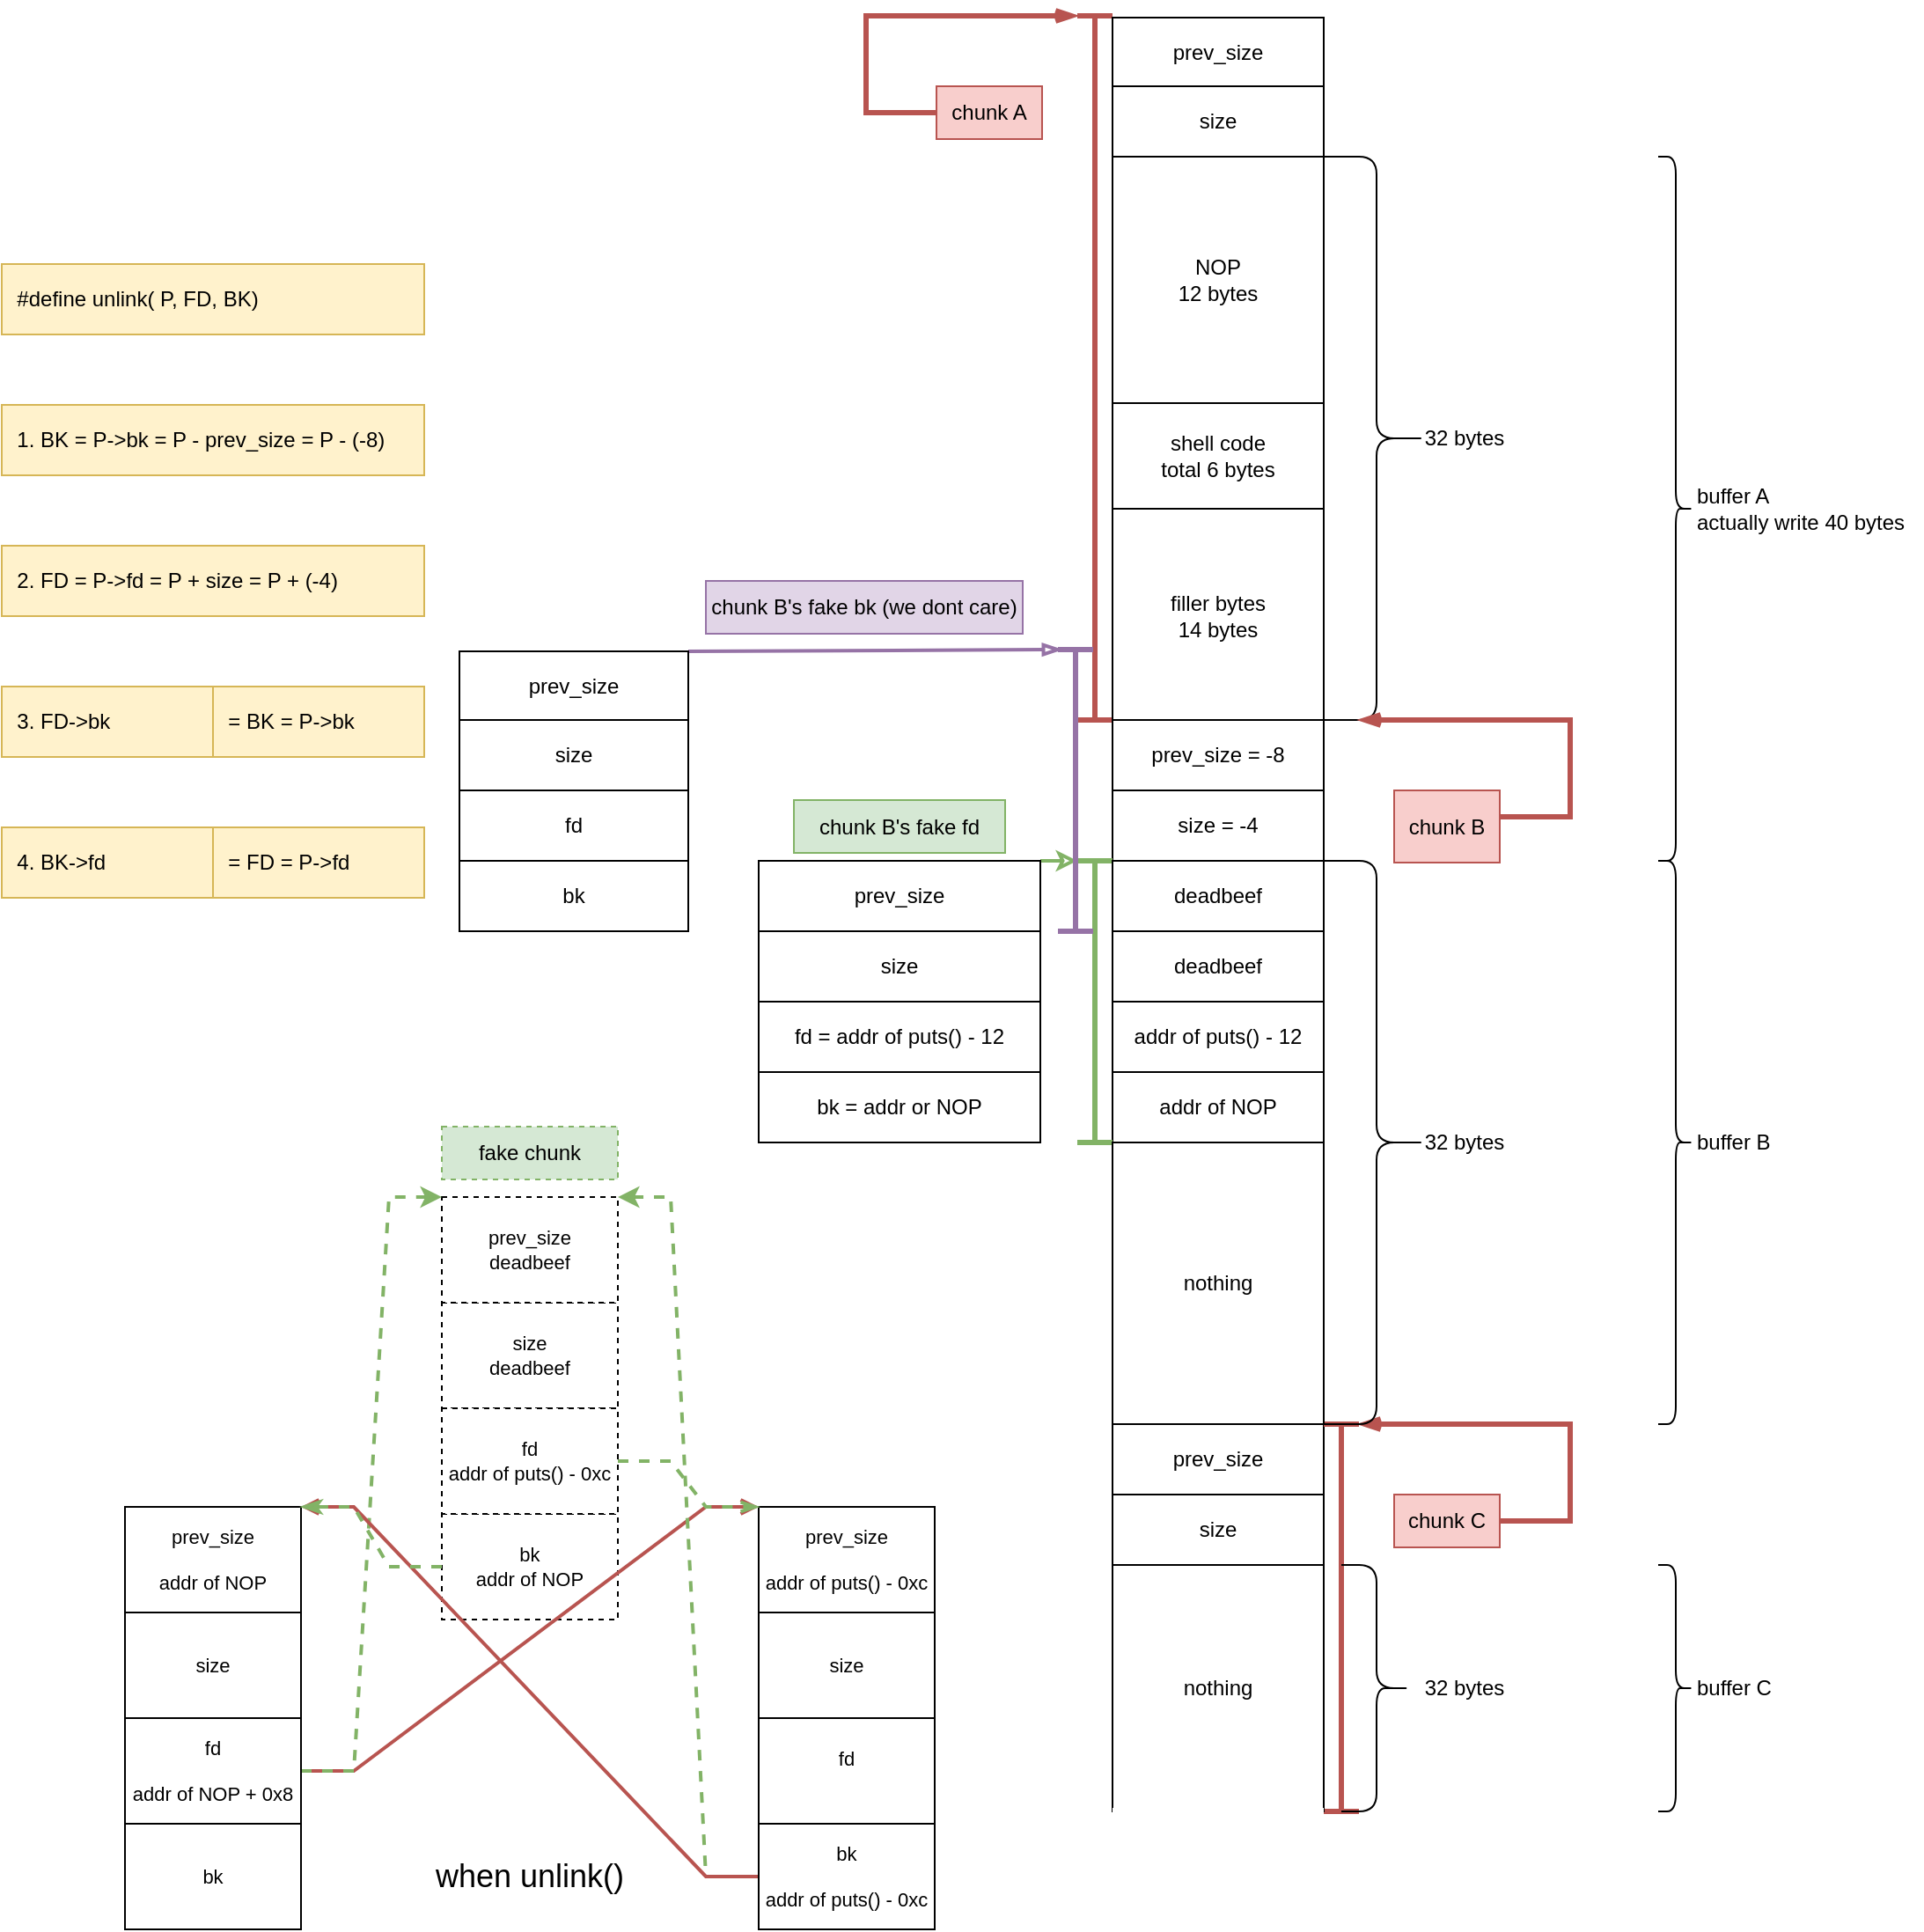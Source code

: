 <mxfile version="17.4.0" type="device" pages="2"><diagram id="9m9pWsRvkve3vRoIh5zU" name="Page-1"><mxGraphModel dx="2486" dy="1168" grid="1" gridSize="10" guides="1" tooltips="1" connect="1" arrows="1" fold="1" page="1" pageScale="1" pageWidth="413" pageHeight="583" math="0" shadow="0"><root><mxCell id="0"/><mxCell id="1" parent="0"/><mxCell id="pYeIaK-XiHrnyq0rJCNi-112" value="bk = addr or NOP" style="rounded=0;whiteSpace=wrap;html=1;" parent="1" vertex="1"><mxGeometry x="-360" y="639" width="160" height="40" as="geometry"/></mxCell><mxCell id="pYeIaK-XiHrnyq0rJCNi-107" value="size" style="rounded=0;whiteSpace=wrap;html=1;" parent="1" vertex="1"><mxGeometry x="-360" y="559" width="160" height="40" as="geometry"/></mxCell><mxCell id="pYeIaK-XiHrnyq0rJCNi-108" value="fd = addr of puts() - 12" style="rounded=0;whiteSpace=wrap;html=1;" parent="1" vertex="1"><mxGeometry x="-360" y="599" width="160" height="40" as="geometry"/></mxCell><mxCell id="pYeIaK-XiHrnyq0rJCNi-86" value="" style="shape=crossbar;whiteSpace=wrap;html=1;rounded=1;direction=south;strokeWidth=3;fillColor=#f8cecc;strokeColor=#b85450;" parent="1" vertex="1"><mxGeometry x="-179" y="39" width="20" height="400" as="geometry"/></mxCell><mxCell id="pYeIaK-XiHrnyq0rJCNi-25" value="size = -4" style="rounded=0;whiteSpace=wrap;html=1;" parent="1" vertex="1"><mxGeometry x="-159" y="479" width="120" height="40" as="geometry"/></mxCell><mxCell id="pYeIaK-XiHrnyq0rJCNi-27" value="addr&amp;nbsp;of puts() - 12" style="rounded=0;whiteSpace=wrap;html=1;" parent="1" vertex="1"><mxGeometry x="-159" y="599" width="120" height="40" as="geometry"/></mxCell><mxCell id="pYeIaK-XiHrnyq0rJCNi-28" value="addr of NOP" style="rounded=0;whiteSpace=wrap;html=1;" parent="1" vertex="1"><mxGeometry x="-159" y="639" width="120" height="40" as="geometry"/></mxCell><mxCell id="pYeIaK-XiHrnyq0rJCNi-33" value="prev_size" style="rounded=0;whiteSpace=wrap;html=1;" parent="1" vertex="1"><mxGeometry x="-159" y="40" width="120" height="39" as="geometry"/></mxCell><mxCell id="pYeIaK-XiHrnyq0rJCNi-34" value="size" style="rounded=0;whiteSpace=wrap;html=1;" parent="1" vertex="1"><mxGeometry x="-159" y="79" width="120" height="40" as="geometry"/></mxCell><mxCell id="pYeIaK-XiHrnyq0rJCNi-35" value="NOP&lt;br&gt;12 bytes" style="rounded=0;whiteSpace=wrap;html=1;" parent="1" vertex="1"><mxGeometry x="-159" y="119" width="120" height="140" as="geometry"/></mxCell><mxCell id="pYeIaK-XiHrnyq0rJCNi-36" value="shell code&lt;br&gt;total 6 bytes" style="rounded=0;whiteSpace=wrap;html=1;" parent="1" vertex="1"><mxGeometry x="-159" y="259" width="120" height="60" as="geometry"/></mxCell><mxCell id="pYeIaK-XiHrnyq0rJCNi-37" value="filler bytes&lt;br&gt;14 bytes" style="rounded=0;whiteSpace=wrap;html=1;" parent="1" vertex="1"><mxGeometry x="-159" y="319" width="120" height="121" as="geometry"/></mxCell><mxCell id="pYeIaK-XiHrnyq0rJCNi-41" value="" style="shape=curlyBracket;whiteSpace=wrap;html=1;rounded=1;flipV=0;flipH=1;" parent="1" vertex="1"><mxGeometry x="-39" y="119" width="60" height="320" as="geometry"/></mxCell><mxCell id="pYeIaK-XiHrnyq0rJCNi-42" value="32 bytes" style="text;html=1;strokeColor=none;fillColor=none;align=center;verticalAlign=middle;whiteSpace=wrap;rounded=0;" parent="1" vertex="1"><mxGeometry x="11" y="264" width="60" height="30" as="geometry"/></mxCell><mxCell id="pYeIaK-XiHrnyq0rJCNi-48" value="prev_size" style="rounded=0;whiteSpace=wrap;html=1;" parent="1" vertex="1"><mxGeometry x="-159" y="839" width="120" height="40" as="geometry"/></mxCell><mxCell id="pYeIaK-XiHrnyq0rJCNi-49" value="size" style="rounded=0;whiteSpace=wrap;html=1;" parent="1" vertex="1"><mxGeometry x="-159" y="879" width="120" height="40" as="geometry"/></mxCell><mxCell id="pYeIaK-XiHrnyq0rJCNi-54" value="&amp;nbsp; 1. BK = P-&amp;gt;bk&amp;nbsp;= P - prev_size = P - (-8)" style="rounded=0;whiteSpace=wrap;html=1;align=left;fillColor=#fff2cc;strokeColor=#d6b656;" parent="1" vertex="1"><mxGeometry x="-790" y="260" width="240" height="40" as="geometry"/></mxCell><mxCell id="pYeIaK-XiHrnyq0rJCNi-62" value="chunk A" style="text;html=1;strokeColor=#b85450;fillColor=#f8cecc;align=center;verticalAlign=middle;whiteSpace=wrap;rounded=0;" parent="1" vertex="1"><mxGeometry x="-259" y="79" width="60" height="30" as="geometry"/></mxCell><mxCell id="pYeIaK-XiHrnyq0rJCNi-76" value="prev_size = -8" style="rounded=0;whiteSpace=wrap;html=1;" parent="1" vertex="1"><mxGeometry x="-159" y="439" width="120" height="40" as="geometry"/></mxCell><mxCell id="pYeIaK-XiHrnyq0rJCNi-99" value="&amp;nbsp; 4. BK-&amp;gt;fd" style="rounded=0;whiteSpace=wrap;html=1;align=left;fillColor=#fff2cc;strokeColor=#d6b656;" parent="1" vertex="1"><mxGeometry x="-790" y="500" width="120" height="40" as="geometry"/></mxCell><mxCell id="pYeIaK-XiHrnyq0rJCNi-121" value="" style="shape=crossbar;whiteSpace=wrap;html=1;rounded=1;direction=south;strokeWidth=3;fillColor=#f8cecc;strokeColor=#b85450;" parent="1" vertex="1"><mxGeometry x="-39" y="839" width="20" height="220" as="geometry"/></mxCell><mxCell id="pYeIaK-XiHrnyq0rJCNi-125" value="&amp;nbsp; #define unlink( P, FD, BK)" style="rounded=0;whiteSpace=wrap;html=1;align=left;fillColor=#fff2cc;strokeColor=#d6b656;" parent="1" vertex="1"><mxGeometry x="-790" y="180" width="240" height="40" as="geometry"/></mxCell><mxCell id="pYeIaK-XiHrnyq0rJCNi-126" value="&amp;nbsp; 2. FD = P-&amp;gt;fd = P + size = P + (-4)" style="rounded=0;whiteSpace=wrap;html=1;align=left;fillColor=#fff2cc;strokeColor=#d6b656;" parent="1" vertex="1"><mxGeometry x="-790" y="340" width="240" height="40" as="geometry"/></mxCell><mxCell id="pYeIaK-XiHrnyq0rJCNi-128" value="&amp;nbsp; 3. FD-&amp;gt;bk" style="rounded=0;whiteSpace=wrap;html=1;align=left;fillColor=#fff2cc;strokeColor=#d6b656;" parent="1" vertex="1"><mxGeometry x="-790" y="420" width="120" height="40" as="geometry"/></mxCell><mxCell id="pYeIaK-XiHrnyq0rJCNi-258" style="edgeStyle=none;rounded=0;orthogonalLoop=1;jettySize=auto;html=1;exitX=1;exitY=0;exitDx=0;exitDy=0;entryX=0;entryY=1;entryDx=0;entryDy=0;entryPerimeter=0;fontSize=15;endArrow=classic;endFill=0;strokeColor=#82b366;strokeWidth=2;fillColor=#d5e8d4;" parent="1" source="pYeIaK-XiHrnyq0rJCNi-111" target="pYeIaK-XiHrnyq0rJCNi-91" edge="1"><mxGeometry relative="1" as="geometry"/></mxCell><mxCell id="pYeIaK-XiHrnyq0rJCNi-111" value="prev_size" style="rounded=0;whiteSpace=wrap;html=1;" parent="1" vertex="1"><mxGeometry x="-360" y="519" width="160" height="40" as="geometry"/></mxCell><mxCell id="pYeIaK-XiHrnyq0rJCNi-140" value="&amp;nbsp; = FD = P-&amp;gt;fd" style="rounded=0;whiteSpace=wrap;html=1;align=left;fillColor=#fff2cc;strokeColor=#d6b656;" parent="1" vertex="1"><mxGeometry x="-670" y="500" width="120" height="40" as="geometry"/></mxCell><mxCell id="pYeIaK-XiHrnyq0rJCNi-150" style="edgeStyle=orthogonalEdgeStyle;rounded=0;orthogonalLoop=1;jettySize=auto;html=1;endArrow=openThin;endFill=0;strokeWidth=3;exitX=0;exitY=0.5;exitDx=0;exitDy=0;fillColor=#f8cecc;strokeColor=#b85450;" parent="1" source="pYeIaK-XiHrnyq0rJCNi-62" edge="1"><mxGeometry relative="1" as="geometry"><mxPoint x="-259" y="104" as="sourcePoint"/><mxPoint x="-179" y="39" as="targetPoint"/><Array as="points"><mxPoint x="-299" y="94"/><mxPoint x="-299" y="39"/></Array></mxGeometry></mxCell><mxCell id="pYeIaK-XiHrnyq0rJCNi-154" value="chunk C" style="text;html=1;strokeColor=#b85450;fillColor=#f8cecc;align=center;verticalAlign=middle;whiteSpace=wrap;rounded=0;" parent="1" vertex="1"><mxGeometry x="1" y="879" width="60" height="30" as="geometry"/></mxCell><mxCell id="pYeIaK-XiHrnyq0rJCNi-162" value="chunk B" style="text;html=1;strokeColor=#b85450;fillColor=#f8cecc;align=center;verticalAlign=middle;whiteSpace=wrap;rounded=0;" parent="1" vertex="1"><mxGeometry x="1" y="479" width="60" height="41" as="geometry"/></mxCell><mxCell id="pYeIaK-XiHrnyq0rJCNi-165" style="edgeStyle=orthogonalEdgeStyle;rounded=0;orthogonalLoop=1;jettySize=auto;html=1;endArrow=openThin;endFill=0;strokeWidth=3;exitX=0;exitY=0.5;exitDx=0;exitDy=0;fillColor=#f8cecc;strokeColor=#b85450;" parent="1" edge="1"><mxGeometry relative="1" as="geometry"><mxPoint x="61.0" y="494" as="sourcePoint"/><mxPoint x="-19.0" y="439" as="targetPoint"/><Array as="points"><mxPoint x="101" y="494"/><mxPoint x="101" y="439"/></Array></mxGeometry></mxCell><mxCell id="pYeIaK-XiHrnyq0rJCNi-166" style="edgeStyle=orthogonalEdgeStyle;rounded=0;orthogonalLoop=1;jettySize=auto;html=1;endArrow=openThin;endFill=0;strokeWidth=3;exitX=0;exitY=0.5;exitDx=0;exitDy=0;fillColor=#f8cecc;strokeColor=#b85450;" parent="1" edge="1"><mxGeometry relative="1" as="geometry"><mxPoint x="61.0" y="894" as="sourcePoint"/><mxPoint x="-19.0" y="839" as="targetPoint"/><Array as="points"><mxPoint x="101" y="894"/><mxPoint x="101" y="839"/></Array></mxGeometry></mxCell><mxCell id="pYeIaK-XiHrnyq0rJCNi-91" value="" style="shape=crossbar;whiteSpace=wrap;html=1;rounded=1;direction=south;strokeWidth=3;fillColor=#d5e8d4;strokeColor=#82b366;" parent="1" vertex="1"><mxGeometry x="-179" y="519" width="20" height="160" as="geometry"/></mxCell><mxCell id="pYeIaK-XiHrnyq0rJCNi-183" value="&amp;nbsp; = BK = P-&amp;gt;bk" style="rounded=0;whiteSpace=wrap;html=1;align=left;fillColor=#fff2cc;strokeColor=#d6b656;" parent="1" vertex="1"><mxGeometry x="-670" y="420" width="120" height="40" as="geometry"/></mxCell><mxCell id="pYeIaK-XiHrnyq0rJCNi-188" value="" style="shape=curlyBracket;whiteSpace=wrap;html=1;rounded=1;flipH=1;strokeWidth=1;fillColor=none;" parent="1" vertex="1"><mxGeometry x="151" y="119" width="20" height="400" as="geometry"/></mxCell><mxCell id="pYeIaK-XiHrnyq0rJCNi-189" value="buffer A&amp;nbsp;&lt;br&gt;actually write 40 bytes" style="text;html=1;strokeColor=none;fillColor=none;align=left;verticalAlign=middle;whiteSpace=wrap;rounded=0;" parent="1" vertex="1"><mxGeometry x="171" y="304" width="130" height="30" as="geometry"/></mxCell><mxCell id="pYeIaK-XiHrnyq0rJCNi-190" value="" style="shape=curlyBracket;whiteSpace=wrap;html=1;rounded=1;flipH=1;strokeWidth=1;fillColor=none;" parent="1" vertex="1"><mxGeometry x="151" y="519" width="20" height="320" as="geometry"/></mxCell><mxCell id="pYeIaK-XiHrnyq0rJCNi-191" value="nothing" style="rounded=0;whiteSpace=wrap;html=1;strokeWidth=1;fillColor=none;" parent="1" vertex="1"><mxGeometry x="-159" y="679" width="120" height="160" as="geometry"/></mxCell><mxCell id="pYeIaK-XiHrnyq0rJCNi-193" value="nothing" style="rounded=0;whiteSpace=wrap;html=1;strokeWidth=1;fillColor=none;" parent="1" vertex="1"><mxGeometry x="-159" y="919" width="120" height="140" as="geometry"/></mxCell><mxCell id="pYeIaK-XiHrnyq0rJCNi-194" value="" style="endArrow=none;html=1;rounded=0;strokeWidth=4;strokeColor=#FFFFFF;" parent="1" edge="1"><mxGeometry width="50" height="50" relative="1" as="geometry"><mxPoint x="-159" y="1059" as="sourcePoint"/><mxPoint x="-39" y="1059" as="targetPoint"/></mxGeometry></mxCell><mxCell id="pYeIaK-XiHrnyq0rJCNi-196" value="" style="shape=curlyBracket;whiteSpace=wrap;html=1;rounded=1;flipV=0;flipH=1;" parent="1" vertex="1"><mxGeometry x="-39" y="519" width="60" height="320" as="geometry"/></mxCell><mxCell id="pYeIaK-XiHrnyq0rJCNi-197" value="32 bytes" style="text;html=1;strokeColor=none;fillColor=none;align=center;verticalAlign=middle;whiteSpace=wrap;rounded=0;" parent="1" vertex="1"><mxGeometry x="11" y="664" width="60" height="30" as="geometry"/></mxCell><mxCell id="pYeIaK-XiHrnyq0rJCNi-199" value="buffer B" style="text;html=1;strokeColor=none;fillColor=none;align=left;verticalAlign=middle;whiteSpace=wrap;rounded=0;" parent="1" vertex="1"><mxGeometry x="171" y="664" width="60" height="30" as="geometry"/></mxCell><mxCell id="pYeIaK-XiHrnyq0rJCNi-200" value="" style="shape=curlyBracket;whiteSpace=wrap;html=1;rounded=1;flipH=1;strokeWidth=1;fillColor=none;" parent="1" vertex="1"><mxGeometry x="151" y="919" width="20" height="140" as="geometry"/></mxCell><mxCell id="pYeIaK-XiHrnyq0rJCNi-201" value="buffer C" style="text;html=1;strokeColor=none;fillColor=none;align=left;verticalAlign=middle;whiteSpace=wrap;rounded=0;" parent="1" vertex="1"><mxGeometry x="171" y="974" width="60" height="30" as="geometry"/></mxCell><mxCell id="pYeIaK-XiHrnyq0rJCNi-202" value="" style="shape=curlyBracket;whiteSpace=wrap;html=1;rounded=1;flipV=0;flipH=1;" parent="1" vertex="1"><mxGeometry x="-29" y="919" width="40" height="140" as="geometry"/></mxCell><mxCell id="pYeIaK-XiHrnyq0rJCNi-203" value="32 bytes" style="text;html=1;strokeColor=none;fillColor=none;align=center;verticalAlign=middle;whiteSpace=wrap;rounded=0;" parent="1" vertex="1"><mxGeometry x="11" y="974" width="60" height="30" as="geometry"/></mxCell><mxCell id="5ZxE1lG1ElRnpCLZUP2i-3" value="bk&lt;br style=&quot;font-size: 11px&quot;&gt;addr of NOP" style="rounded=0;whiteSpace=wrap;html=1;dashed=1;fontSize=11;" parent="1" vertex="1"><mxGeometry x="-540" y="890" width="100" height="60" as="geometry"/></mxCell><mxCell id="5ZxE1lG1ElRnpCLZUP2i-4" value="size&lt;br style=&quot;font-size: 11px&quot;&gt;deadbeef" style="rounded=0;whiteSpace=wrap;html=1;dashed=1;fontSize=11;" parent="1" vertex="1"><mxGeometry x="-540" y="770" width="100" height="60" as="geometry"/></mxCell><mxCell id="5ZxE1lG1ElRnpCLZUP2i-5" value="fd&lt;br style=&quot;font-size: 11px&quot;&gt;addr of puts() - 0xc" style="rounded=0;whiteSpace=wrap;html=1;dashed=1;fontSize=11;" parent="1" vertex="1"><mxGeometry x="-540" y="830" width="100" height="60" as="geometry"/></mxCell><mxCell id="5ZxE1lG1ElRnpCLZUP2i-6" value="prev_size&lt;br style=&quot;font-size: 11px&quot;&gt;deadbeef" style="rounded=0;whiteSpace=wrap;html=1;dashed=1;fontSize=11;" parent="1" vertex="1"><mxGeometry x="-540" y="710" width="100" height="60" as="geometry"/></mxCell><mxCell id="5ZxE1lG1ElRnpCLZUP2i-7" value="fake chunk" style="text;html=1;strokeColor=#82b366;fillColor=#d5e8d4;align=center;verticalAlign=middle;whiteSpace=wrap;rounded=0;dashed=1;" parent="1" vertex="1"><mxGeometry x="-540" y="670" width="100" height="30" as="geometry"/></mxCell><mxCell id="5ZxE1lG1ElRnpCLZUP2i-17" value="bk" style="rounded=0;whiteSpace=wrap;html=1;fontSize=11;" parent="1" vertex="1"><mxGeometry x="-720" y="1066" width="100" height="60" as="geometry"/></mxCell><mxCell id="5ZxE1lG1ElRnpCLZUP2i-18" value="size" style="rounded=0;whiteSpace=wrap;html=1;fontSize=11;" parent="1" vertex="1"><mxGeometry x="-720" y="946" width="100" height="60" as="geometry"/></mxCell><mxCell id="PRvdS5CKyoLjTDOZ2e4h-7" style="edgeStyle=entityRelationEdgeStyle;rounded=0;orthogonalLoop=1;jettySize=auto;html=1;exitX=1;exitY=0.5;exitDx=0;exitDy=0;entryX=0;entryY=0;entryDx=0;entryDy=0;fillColor=#f8cecc;strokeColor=#b85450;strokeWidth=2;fontSize=11;endArrow=open;endFill=0;" edge="1" parent="1" source="5ZxE1lG1ElRnpCLZUP2i-19" target="PRvdS5CKyoLjTDOZ2e4h-4"><mxGeometry relative="1" as="geometry"/></mxCell><mxCell id="PRvdS5CKyoLjTDOZ2e4h-11" style="edgeStyle=entityRelationEdgeStyle;rounded=0;orthogonalLoop=1;jettySize=auto;html=1;exitX=1;exitY=0.5;exitDx=0;exitDy=0;entryX=0;entryY=0;entryDx=0;entryDy=0;dashed=1;fillColor=#d5e8d4;strokeColor=#82b366;strokeWidth=2;" edge="1" parent="1" source="5ZxE1lG1ElRnpCLZUP2i-19" target="5ZxE1lG1ElRnpCLZUP2i-6"><mxGeometry relative="1" as="geometry"/></mxCell><mxCell id="5ZxE1lG1ElRnpCLZUP2i-19" value="fd&lt;br style=&quot;font-size: 11px&quot;&gt;&lt;br style=&quot;font-size: 11px&quot;&gt;addr of NOP + 0x8" style="rounded=0;whiteSpace=wrap;html=1;fontSize=11;" parent="1" vertex="1"><mxGeometry x="-720" y="1006" width="100" height="60" as="geometry"/></mxCell><mxCell id="5ZxE1lG1ElRnpCLZUP2i-32" value="deadbeef" style="rounded=0;whiteSpace=wrap;html=1;" parent="1" vertex="1"><mxGeometry x="-159" y="519" width="120" height="40" as="geometry"/></mxCell><mxCell id="5ZxE1lG1ElRnpCLZUP2i-33" value="deadbeef" style="rounded=0;whiteSpace=wrap;html=1;" parent="1" vertex="1"><mxGeometry x="-159" y="559" width="120" height="40" as="geometry"/></mxCell><mxCell id="5ZxE1lG1ElRnpCLZUP2i-71" value="" style="shape=crossbar;whiteSpace=wrap;html=1;rounded=1;direction=south;strokeWidth=3;fillColor=#e1d5e7;strokeColor=#9673a6;" parent="1" vertex="1"><mxGeometry x="-190" y="399" width="20" height="160" as="geometry"/></mxCell><mxCell id="5ZxE1lG1ElRnpCLZUP2i-72" value="chunk B's fake bk (we dont care)" style="text;html=1;strokeColor=#9673a6;fillColor=#e1d5e7;align=center;verticalAlign=middle;whiteSpace=wrap;rounded=0;" parent="1" vertex="1"><mxGeometry x="-390" y="360" width="180" height="30" as="geometry"/></mxCell><mxCell id="5ZxE1lG1ElRnpCLZUP2i-73" style="edgeStyle=none;rounded=0;orthogonalLoop=1;jettySize=auto;html=1;exitX=1;exitY=0;exitDx=0;exitDy=0;fontSize=15;endArrow=blockThin;endFill=0;strokeColor=#9673a6;strokeWidth=2;fillColor=#e1d5e7;entryX=0;entryY=1;entryDx=0;entryDy=0;entryPerimeter=0;" parent="1" source="5ZxE1lG1ElRnpCLZUP2i-77" edge="1"><mxGeometry relative="1" as="geometry"><mxPoint x="-398" y="399" as="sourcePoint"/><mxPoint x="-188" y="399" as="targetPoint"/></mxGeometry></mxCell><mxCell id="5ZxE1lG1ElRnpCLZUP2i-74" value="bk" style="rounded=0;whiteSpace=wrap;html=1;" parent="1" vertex="1"><mxGeometry x="-530" y="519" width="130" height="40" as="geometry"/></mxCell><mxCell id="5ZxE1lG1ElRnpCLZUP2i-75" value="size" style="rounded=0;whiteSpace=wrap;html=1;" parent="1" vertex="1"><mxGeometry x="-530" y="439" width="130" height="40" as="geometry"/></mxCell><mxCell id="5ZxE1lG1ElRnpCLZUP2i-76" value="fd" style="rounded=0;whiteSpace=wrap;html=1;" parent="1" vertex="1"><mxGeometry x="-530" y="479" width="130" height="40" as="geometry"/></mxCell><mxCell id="5ZxE1lG1ElRnpCLZUP2i-77" value="prev_size" style="rounded=0;whiteSpace=wrap;html=1;" parent="1" vertex="1"><mxGeometry x="-530" y="400" width="130" height="39" as="geometry"/></mxCell><mxCell id="5ZxE1lG1ElRnpCLZUP2i-78" value="chunk B's fake fd" style="text;html=1;strokeColor=#82b366;fillColor=#d5e8d4;align=center;verticalAlign=middle;whiteSpace=wrap;rounded=0;" parent="1" vertex="1"><mxGeometry x="-340" y="484.5" width="120" height="30" as="geometry"/></mxCell><mxCell id="PRvdS5CKyoLjTDOZ2e4h-14" style="edgeStyle=entityRelationEdgeStyle;rounded=0;orthogonalLoop=1;jettySize=auto;html=1;exitX=0;exitY=0.5;exitDx=0;exitDy=0;entryX=1;entryY=0;entryDx=0;entryDy=0;dashed=1;fillColor=#d5e8d4;strokeColor=#82b366;strokeWidth=2;" edge="1" parent="1" source="PRvdS5CKyoLjTDOZ2e4h-1" target="5ZxE1lG1ElRnpCLZUP2i-6"><mxGeometry relative="1" as="geometry"/></mxCell><mxCell id="PRvdS5CKyoLjTDOZ2e4h-15" style="edgeStyle=entityRelationEdgeStyle;rounded=0;orthogonalLoop=1;jettySize=auto;html=1;exitX=0;exitY=0.5;exitDx=0;exitDy=0;entryX=1;entryY=0;entryDx=0;entryDy=0;fillColor=#f8cecc;strokeColor=#b85450;strokeWidth=2;fontSize=11;endArrow=open;endFill=0;" edge="1" parent="1" source="PRvdS5CKyoLjTDOZ2e4h-1" target="PRvdS5CKyoLjTDOZ2e4h-5"><mxGeometry relative="1" as="geometry"/></mxCell><mxCell id="PRvdS5CKyoLjTDOZ2e4h-1" value="bk&lt;br&gt;&lt;br&gt;addr of puts() - 0xc" style="rounded=0;whiteSpace=wrap;html=1;fontSize=11;" vertex="1" parent="1"><mxGeometry x="-360" y="1066" width="100" height="60" as="geometry"/></mxCell><mxCell id="PRvdS5CKyoLjTDOZ2e4h-2" value="size" style="rounded=0;whiteSpace=wrap;html=1;fontSize=11;" vertex="1" parent="1"><mxGeometry x="-360" y="946" width="100" height="60" as="geometry"/></mxCell><mxCell id="PRvdS5CKyoLjTDOZ2e4h-3" value="fd&lt;br style=&quot;font-size: 11px;&quot;&gt;&lt;br style=&quot;font-size: 11px;&quot;&gt;" style="rounded=0;whiteSpace=wrap;html=1;fontSize=11;" vertex="1" parent="1"><mxGeometry x="-360" y="1006" width="100" height="60" as="geometry"/></mxCell><mxCell id="PRvdS5CKyoLjTDOZ2e4h-4" value="prev_size&lt;br style=&quot;font-size: 11px;&quot;&gt;&lt;br style=&quot;font-size: 11px;&quot;&gt;addr of puts() - 0xc" style="rounded=0;whiteSpace=wrap;html=1;fontSize=11;" vertex="1" parent="1"><mxGeometry x="-360" y="886" width="100" height="60" as="geometry"/></mxCell><mxCell id="PRvdS5CKyoLjTDOZ2e4h-5" value="prev_size&lt;br style=&quot;font-size: 11px;&quot;&gt;&lt;br style=&quot;font-size: 11px;&quot;&gt;addr of NOP" style="rounded=0;whiteSpace=wrap;html=1;fontSize=11;" vertex="1" parent="1"><mxGeometry x="-720" y="886" width="100" height="60" as="geometry"/></mxCell><mxCell id="PRvdS5CKyoLjTDOZ2e4h-9" style="edgeStyle=entityRelationEdgeStyle;rounded=0;orthogonalLoop=1;jettySize=auto;html=1;exitX=0;exitY=0.5;exitDx=0;exitDy=0;entryX=1;entryY=0;entryDx=0;entryDy=0;fontSize=11;fillColor=#d5e8d4;strokeColor=#82b366;strokeWidth=2;dashed=1;endArrow=classicThin;endFill=1;" edge="1" parent="1" source="5ZxE1lG1ElRnpCLZUP2i-3" target="PRvdS5CKyoLjTDOZ2e4h-5"><mxGeometry relative="1" as="geometry"/></mxCell><mxCell id="PRvdS5CKyoLjTDOZ2e4h-12" style="edgeStyle=entityRelationEdgeStyle;rounded=0;orthogonalLoop=1;jettySize=auto;html=1;exitX=1;exitY=0.5;exitDx=0;exitDy=0;entryX=0;entryY=0;entryDx=0;entryDy=0;dashed=1;fontSize=11;fillColor=#d5e8d4;strokeColor=#82b366;strokeWidth=2;endArrow=openThin;endFill=0;" edge="1" parent="1" source="5ZxE1lG1ElRnpCLZUP2i-5" target="PRvdS5CKyoLjTDOZ2e4h-4"><mxGeometry relative="1" as="geometry"/></mxCell><mxCell id="PRvdS5CKyoLjTDOZ2e4h-16" value="when unlink()" style="text;html=1;strokeColor=none;fillColor=none;align=center;verticalAlign=middle;whiteSpace=wrap;rounded=0;dashed=1;fontSize=18;" vertex="1" parent="1"><mxGeometry x="-555" y="1081" width="130" height="30" as="geometry"/></mxCell></root></mxGraphModel></diagram><diagram id="Yspwrotni0tyzMKoO_N9" name="Page-2"><mxGraphModel dx="830" dy="556" grid="1" gridSize="10" guides="1" tooltips="1" connect="1" arrows="1" fold="1" page="1" pageScale="1" pageWidth="413" pageHeight="583" math="0" shadow="0"><root><mxCell id="0"/><mxCell id="1" parent="0"/><mxCell id="0WBwBi_cfhkE2bQIsW7t-39" value="" style="shape=curlyBracket;whiteSpace=wrap;html=1;rounded=1;flipH=1;fontSize=12;direction=north;fillColor=#dae8fc;strokeColor=#6c8ebf;strokeWidth=2;" parent="1" vertex="1"><mxGeometry x="365" y="162" width="215" height="50" as="geometry"/></mxCell><mxCell id="0WBwBi_cfhkE2bQIsW7t-52" value="" style="rounded=0;whiteSpace=wrap;html=1;fontSize=14;strokeWidth=1;fillColor=#d5e8d4;strokeColor=#82b366;" parent="1" vertex="1"><mxGeometry x="140" y="240" width="160" height="100" as="geometry"/></mxCell><mxCell id="9HTQS086OnwI19CgNo5d-1" value="prev_size&lt;br&gt;" style="rounded=0;whiteSpace=wrap;html=1;" parent="1" vertex="1"><mxGeometry x="80" y="80" width="60" height="80" as="geometry"/></mxCell><mxCell id="34d0eVNFl81TpjWutXfh-1" value="size" style="rounded=0;whiteSpace=wrap;html=1;" parent="1" vertex="1"><mxGeometry x="140" y="80" width="60" height="80" as="geometry"/></mxCell><mxCell id="34d0eVNFl81TpjWutXfh-2" value="shell&amp;nbsp;code&lt;br&gt;&lt;br&gt;6 bytes" style="rounded=0;whiteSpace=wrap;html=1;" parent="1" vertex="1"><mxGeometry x="260" y="80" width="60" height="80" as="geometry"/></mxCell><mxCell id="34d0eVNFl81TpjWutXfh-5" value="filler bytes" style="shape=partialRectangle;whiteSpace=wrap;html=1;top=0;bottom=0;fillColor=none;direction=south;dashed=1;" parent="1" vertex="1"><mxGeometry x="320" y="80" width="80" height="80" as="geometry"/></mxCell><mxCell id="NvZMfKqbIiuxUj_3qRwL-1" value="prev_size&lt;br&gt;= -8&lt;br&gt;&lt;br&gt;4 bytes" style="rounded=0;whiteSpace=wrap;html=1;" parent="1" vertex="1"><mxGeometry x="400" y="80" width="60" height="80" as="geometry"/></mxCell><mxCell id="NvZMfKqbIiuxUj_3qRwL-2" value="size&lt;br&gt;= -4&lt;br&gt;&lt;br&gt;4 bytes" style="rounded=0;whiteSpace=wrap;html=1;" parent="1" vertex="1"><mxGeometry x="460" y="80" width="60" height="80" as="geometry"/></mxCell><mxCell id="0WBwBi_cfhkE2bQIsW7t-2" value="&lt;span style=&quot;font-family: &amp;#34;helvetica&amp;#34;&quot;&gt;addr&amp;nbsp;of puts() - 12&lt;br&gt;&lt;br&gt;4 bytes&lt;br&gt;&lt;/span&gt;" style="rounded=0;whiteSpace=wrap;html=1;" parent="1" vertex="1"><mxGeometry x="640" y="80" width="60" height="80" as="geometry"/></mxCell><mxCell id="0WBwBi_cfhkE2bQIsW7t-3" value="&lt;font style=&quot;font-size: 12px&quot;&gt;&lt;font face=&quot;helvetica&quot; style=&quot;font-size: 12px&quot;&gt;addr&amp;nbsp;of&lt;/font&gt;&lt;br&gt;&lt;font face=&quot;helvetica&quot; style=&quot;font-size: 12px&quot;&gt;shell code&lt;br&gt;&lt;/font&gt;&lt;/font&gt;&lt;font face=&quot;helvetica&quot;&gt;&lt;br&gt;4 bytes&lt;br&gt;&lt;/font&gt;" style="rounded=0;whiteSpace=wrap;html=1;" parent="1" vertex="1"><mxGeometry x="700" y="80" width="60" height="80" as="geometry"/></mxCell><mxCell id="0WBwBi_cfhkE2bQIsW7t-9" value="real chunk A" style="rounded=0;whiteSpace=wrap;html=1;dashed=1;fillColor=#f8cecc;strokeColor=#b85450;" parent="1" vertex="1"><mxGeometry x="230" y="20" width="80" height="30" as="geometry"/></mxCell><mxCell id="0WBwBi_cfhkE2bQIsW7t-12" value="real chunk B" style="rounded=0;whiteSpace=wrap;html=1;dashed=1;fillColor=#f8cecc;strokeColor=#b85450;" parent="1" vertex="1"><mxGeometry x="550" y="20" width="80" height="30" as="geometry"/></mxCell><mxCell id="0WBwBi_cfhkE2bQIsW7t-13" value="" style="shape=curlyBracket;whiteSpace=wrap;html=1;rounded=1;flipH=1;direction=south;fillColor=#f8cecc;strokeColor=#b85450;strokeWidth=2;" parent="1" vertex="1"><mxGeometry x="80" y="50" width="320" height="30" as="geometry"/></mxCell><mxCell id="0WBwBi_cfhkE2bQIsW7t-14" value="" style="shape=curlyBracket;whiteSpace=wrap;html=1;rounded=1;flipH=1;direction=south;strokeWidth=2;fillColor=#f8cecc;strokeColor=#b85450;" parent="1" vertex="1"><mxGeometry x="400" y="50" width="400" height="30" as="geometry"/></mxCell><mxCell id="0WBwBi_cfhkE2bQIsW7t-15" value="" style="shape=curlyBracket;whiteSpace=wrap;html=1;rounded=1;flipH=1;rotation=-90;size=0.5;fillColor=#ffe6cc;strokeColor=#d79b00;" parent="1" vertex="1"><mxGeometry x="290.63" y="-29.37" width="17.5" height="201.25" as="geometry"/></mxCell><mxCell id="0WBwBi_cfhkE2bQIsW7t-17" value="32 bytes" style="text;html=1;strokeColor=#d79b00;fillColor=#ffe6cc;align=center;verticalAlign=middle;whiteSpace=wrap;rounded=0;fontSize=9;" parent="1" vertex="1"><mxGeometry x="305" y="40" width="50" height="20" as="geometry"/></mxCell><mxCell id="0WBwBi_cfhkE2bQIsW7t-19" value="" style="shape=curlyBracket;whiteSpace=wrap;html=1;rounded=1;flipH=1;direction=south;fillColor=#ffe6cc;strokeColor=#d79b00;" parent="1" vertex="1"><mxGeometry x="520" y="60" width="280" height="20" as="geometry"/></mxCell><mxCell id="0WBwBi_cfhkE2bQIsW7t-20" value="sth..." style="shape=partialRectangle;whiteSpace=wrap;html=1;top=0;bottom=0;fillColor=none;direction=south;dashed=1;" parent="1" vertex="1"><mxGeometry x="760" y="80" width="40" height="80" as="geometry"/></mxCell><mxCell id="0WBwBi_cfhkE2bQIsW7t-22" style="edgeStyle=none;rounded=0;orthogonalLoop=1;jettySize=auto;html=1;exitX=0;exitY=0;exitDx=0;exitDy=0;entryX=1;entryY=0;entryDx=0;entryDy=0;endArrow=none;endFill=0;" parent="1" source="0WBwBi_cfhkE2bQIsW7t-20" target="0WBwBi_cfhkE2bQIsW7t-20" edge="1"><mxGeometry relative="1" as="geometry"/></mxCell><mxCell id="0WBwBi_cfhkE2bQIsW7t-23" value="" style="shape=curlyBracket;whiteSpace=wrap;html=1;rounded=1;flipH=1;direction=north;fillColor=#d5e8d4;strokeColor=#82b366;strokeWidth=2;" parent="1" vertex="1"><mxGeometry x="520" y="282" width="280" height="20" as="geometry"/></mxCell><mxCell id="0WBwBi_cfhkE2bQIsW7t-44" style="edgeStyle=none;rounded=0;orthogonalLoop=1;jettySize=auto;html=1;exitX=0.5;exitY=0;exitDx=0;exitDy=0;entryX=0.25;entryY=1;entryDx=0;entryDy=0;fontSize=9;endArrow=openThin;endFill=0;dashed=1;" parent="1" source="0WBwBi_cfhkE2bQIsW7t-24" target="0WBwBi_cfhkE2bQIsW7t-27" edge="1"><mxGeometry relative="1" as="geometry"/></mxCell><mxCell id="0WBwBi_cfhkE2bQIsW7t-24" value="prev_size&lt;br&gt;&lt;br&gt;4 bytes" style="rounded=0;whiteSpace=wrap;html=1;" parent="1" vertex="1"><mxGeometry x="520" y="200" width="60" height="80" as="geometry"/></mxCell><mxCell id="0WBwBi_cfhkE2bQIsW7t-45" style="edgeStyle=none;rounded=0;orthogonalLoop=1;jettySize=auto;html=1;exitX=0.5;exitY=0;exitDx=0;exitDy=0;entryX=0.75;entryY=1;entryDx=0;entryDy=0;dashed=1;fontSize=9;endArrow=openThin;endFill=0;" parent="1" source="0WBwBi_cfhkE2bQIsW7t-25" target="0WBwBi_cfhkE2bQIsW7t-27" edge="1"><mxGeometry relative="1" as="geometry"/></mxCell><mxCell id="0WBwBi_cfhkE2bQIsW7t-25" value="size&lt;br&gt;&lt;br&gt;4 bytes" style="rounded=0;whiteSpace=wrap;html=1;" parent="1" vertex="1"><mxGeometry x="580" y="200" width="60" height="80" as="geometry"/></mxCell><mxCell id="0WBwBi_cfhkE2bQIsW7t-46" style="edgeStyle=none;rounded=0;orthogonalLoop=1;jettySize=auto;html=1;exitX=0.5;exitY=0;exitDx=0;exitDy=0;entryX=0.5;entryY=1;entryDx=0;entryDy=0;dashed=1;fontSize=9;endArrow=openThin;endFill=0;" parent="1" source="0WBwBi_cfhkE2bQIsW7t-26" target="0WBwBi_cfhkE2bQIsW7t-2" edge="1"><mxGeometry relative="1" as="geometry"/></mxCell><mxCell id="0WBwBi_cfhkE2bQIsW7t-26" value="fd&lt;br style=&quot;font-size: 10px&quot;&gt;&lt;br style=&quot;font-size: 10px&quot;&gt;&lt;span style=&quot;font-family: &amp;#34;helvetica&amp;#34; ; font-size: 10px&quot;&gt;addr&amp;nbsp;of puts() - 12&lt;br style=&quot;font-size: 10px&quot;&gt;&lt;/span&gt;&lt;br style=&quot;font-size: 10px&quot;&gt;4 bytes" style="rounded=0;whiteSpace=wrap;html=1;fontSize=10;" parent="1" vertex="1"><mxGeometry x="640" y="200" width="60" height="80" as="geometry"/></mxCell><mxCell id="0WBwBi_cfhkE2bQIsW7t-27" value="useless&lt;br&gt;8 bytes&lt;br&gt;&lt;br&gt;fill with deadbeef * 2" style="rounded=0;whiteSpace=wrap;html=1;" parent="1" vertex="1"><mxGeometry x="520" y="80" width="120" height="80" as="geometry"/></mxCell><mxCell id="0WBwBi_cfhkE2bQIsW7t-47" style="edgeStyle=none;rounded=0;orthogonalLoop=1;jettySize=auto;html=1;exitX=0.5;exitY=0;exitDx=0;exitDy=0;entryX=0.5;entryY=1;entryDx=0;entryDy=0;dashed=1;fontSize=9;endArrow=openThin;endFill=0;" parent="1" source="0WBwBi_cfhkE2bQIsW7t-28" target="0WBwBi_cfhkE2bQIsW7t-3" edge="1"><mxGeometry relative="1" as="geometry"/></mxCell><mxCell id="0WBwBi_cfhkE2bQIsW7t-28" value="&lt;font face=&quot;helvetica&quot; style=&quot;font-size: 10px;&quot;&gt;bk&lt;br style=&quot;font-size: 10px;&quot;&gt;&lt;br style=&quot;font-size: 10px;&quot;&gt;addr&amp;nbsp;of&lt;/font&gt;&lt;br style=&quot;font-size: 10px;&quot;&gt;&lt;font face=&quot;helvetica&quot; style=&quot;font-size: 10px;&quot;&gt;shell code&lt;br style=&quot;font-size: 10px;&quot;&gt;&lt;br style=&quot;font-size: 10px;&quot;&gt;4 bytes&lt;/font&gt;" style="rounded=0;whiteSpace=wrap;html=1;fontSize=10;" parent="1" vertex="1"><mxGeometry x="700" y="200" width="60" height="80" as="geometry"/></mxCell><mxCell id="0WBwBi_cfhkE2bQIsW7t-48" style="edgeStyle=none;rounded=0;orthogonalLoop=1;jettySize=auto;html=1;exitX=0;exitY=0.5;exitDx=0;exitDy=0;entryX=1;entryY=0.5;entryDx=0;entryDy=0;dashed=1;fontSize=9;endArrow=openThin;endFill=0;" parent="1" source="0WBwBi_cfhkE2bQIsW7t-31" target="0WBwBi_cfhkE2bQIsW7t-20" edge="1"><mxGeometry relative="1" as="geometry"/></mxCell><mxCell id="0WBwBi_cfhkE2bQIsW7t-31" value="sth..." style="shape=partialRectangle;whiteSpace=wrap;html=1;top=0;bottom=0;fillColor=none;direction=south;dashed=1;" parent="1" vertex="1"><mxGeometry x="760" y="200" width="40" height="80" as="geometry"/></mxCell><mxCell id="0WBwBi_cfhkE2bQIsW7t-32" style="edgeStyle=none;rounded=0;orthogonalLoop=1;jettySize=auto;html=1;exitX=0;exitY=0;exitDx=0;exitDy=0;entryX=1;entryY=0;entryDx=0;entryDy=0;fontSize=12;endArrow=none;endFill=0;" parent="1" source="0WBwBi_cfhkE2bQIsW7t-31" target="0WBwBi_cfhkE2bQIsW7t-31" edge="1"><mxGeometry relative="1" as="geometry"/></mxCell><mxCell id="0WBwBi_cfhkE2bQIsW7t-33" value="fake chunk P&lt;br&gt;as B's previous chunk" style="rounded=0;whiteSpace=wrap;html=1;dashed=1;fillColor=#d5e8d4;strokeColor=#82b366;" parent="1" vertex="1"><mxGeometry x="585" y="302" width="150" height="38" as="geometry"/></mxCell><mxCell id="0WBwBi_cfhkE2bQIsW7t-59" style="edgeStyle=orthogonalEdgeStyle;curved=1;rounded=0;orthogonalLoop=1;jettySize=auto;html=1;exitX=0.5;exitY=1;exitDx=0;exitDy=0;entryX=0.5;entryY=1;entryDx=0;entryDy=0;fontSize=14;endArrow=blockThin;endFill=1;strokeColor=#FFFFFF;strokeWidth=2;" parent="1" edge="1"><mxGeometry relative="1" as="geometry"><mxPoint x="580" y="187" as="sourcePoint"/><mxPoint x="580" y="162" as="targetPoint"/></mxGeometry></mxCell><mxCell id="0WBwBi_cfhkE2bQIsW7t-40" value="fake chunk&lt;br&gt;as B's next chunk&lt;br&gt;but we dont care" style="rounded=0;whiteSpace=wrap;html=1;dashed=1;fillColor=#dae8fc;strokeColor=#6c8ebf;" parent="1" vertex="1"><mxGeometry x="356" y="203" width="150" height="50" as="geometry"/></mxCell><mxCell id="0WBwBi_cfhkE2bQIsW7t-42" value="32 bytes" style="text;html=1;strokeColor=#d79b00;fillColor=#ffe6cc;align=center;verticalAlign=middle;whiteSpace=wrap;rounded=0;fontSize=9;" parent="1" vertex="1"><mxGeometry x="635" y="40" width="50" height="20" as="geometry"/></mxCell><mxCell id="0WBwBi_cfhkE2bQIsW7t-51" value="chunkB-&amp;gt;bk&lt;br style=&quot;font-size: 14px&quot;&gt;↓&amp;nbsp;&lt;br style=&quot;font-size: 14px&quot;&gt;chunkB - prev_size&lt;br style=&quot;font-size: 14px&quot;&gt;↓&amp;nbsp;&lt;br style=&quot;font-size: 14px&quot;&gt;chunkB - (-8)" style="text;html=1;align=left;verticalAlign=middle;whiteSpace=wrap;rounded=0;fontSize=14;strokeWidth=0;" parent="1" vertex="1"><mxGeometry x="150" y="245" width="180" height="90" as="geometry"/></mxCell><mxCell id="0WBwBi_cfhkE2bQIsW7t-61" value="" style="rounded=0;whiteSpace=wrap;html=1;fontSize=14;strokeWidth=2;fillColor=default;strokeColor=none;" parent="1" vertex="1"><mxGeometry x="565" y="179" width="20" height="16" as="geometry"/></mxCell><mxCell id="0WBwBi_cfhkE2bQIsW7t-53" style="edgeStyle=orthogonalEdgeStyle;rounded=0;orthogonalLoop=1;jettySize=auto;html=1;exitX=1;exitY=0.5;exitDx=0;exitDy=0;entryX=1;entryY=1;entryDx=0;entryDy=0;fontSize=14;endArrow=blockThin;endFill=1;curved=1;strokeColor=#000000;strokeWidth=2;" parent="1" source="0WBwBi_cfhkE2bQIsW7t-52" target="NvZMfKqbIiuxUj_3qRwL-2" edge="1"><mxGeometry relative="1" as="geometry"/></mxCell><mxCell id="0WBwBi_cfhkE2bQIsW7t-62" value="NOP&lt;br&gt;&lt;br&gt;12 bytes" style="rounded=0;whiteSpace=wrap;html=1;" parent="1" vertex="1"><mxGeometry x="200" y="80" width="60" height="80" as="geometry"/></mxCell></root></mxGraphModel></diagram></mxfile>